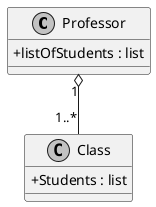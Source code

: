 @startuml
skinparam monochrome true
skinparam classAttributeIconSize 0
together {
  class Professor {
    + listOfStudents : list
  }
  class Class {
      + Students : list
  }
}
Professor "1" o-- "1..*" Class
 @enduml
